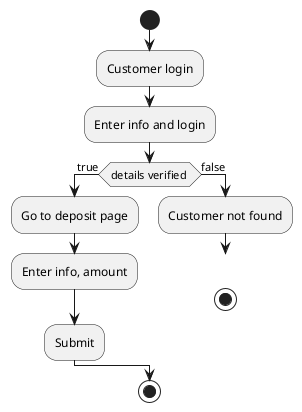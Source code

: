 @startuml
'https://plantuml.com/activity-diagram-beta

start
:Customer login;
:Enter info and login;
if (details verified ) then (true)
  :Go to deposit page;
  :Enter info, amount;
  :Submit;


else (false)
:Customer not found;
break;
stop;
endif



stop

@enduml
